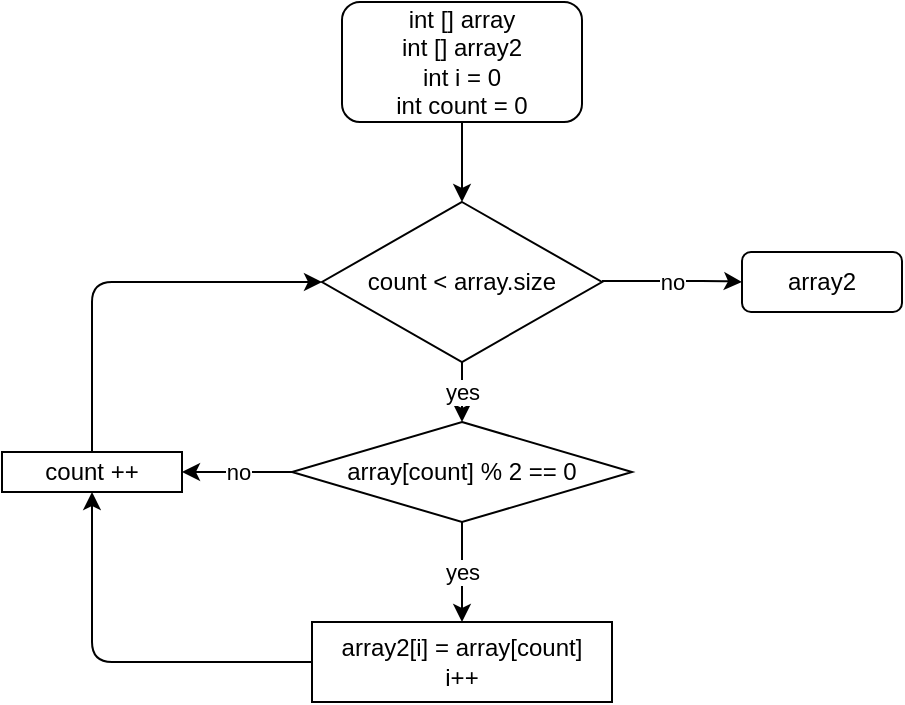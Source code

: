 <mxfile>
    <diagram id="3x05LlAfzuh76e-9YZgk" name="Page-1">
        <mxGraphModel dx="695" dy="437" grid="1" gridSize="10" guides="1" tooltips="1" connect="1" arrows="1" fold="1" page="1" pageScale="1" pageWidth="827" pageHeight="1169" math="0" shadow="0">
            <root>
                <mxCell id="0"/>
                <mxCell id="1" parent="0"/>
                <mxCell id="2" value="int [] array&lt;br&gt;int [] array2&lt;br&gt;int i = 0&lt;br&gt;int count = 0" style="rounded=1;whiteSpace=wrap;html=1;" vertex="1" parent="1">
                    <mxGeometry x="240" y="40" width="120" height="60" as="geometry"/>
                </mxCell>
                <mxCell id="3" value="" style="endArrow=classic;html=1;exitX=0.5;exitY=1;exitDx=0;exitDy=0;entryX=0.5;entryY=0;entryDx=0;entryDy=0;" edge="1" parent="1" source="2" target="5">
                    <mxGeometry width="50" height="50" relative="1" as="geometry">
                        <mxPoint x="290" y="180" as="sourcePoint"/>
                        <mxPoint x="300" y="140" as="targetPoint"/>
                    </mxGeometry>
                </mxCell>
                <mxCell id="5" value="count &amp;lt; array.size" style="rhombus;whiteSpace=wrap;html=1;" vertex="1" parent="1">
                    <mxGeometry x="230" y="140" width="140" height="80" as="geometry"/>
                </mxCell>
                <mxCell id="6" value="" style="endArrow=classic;html=1;entryX=0;entryY=0.5;entryDx=0;entryDy=0;" edge="1" parent="1" target="20">
                    <mxGeometry relative="1" as="geometry">
                        <mxPoint x="370" y="179.5" as="sourcePoint"/>
                        <mxPoint x="470" y="179.5" as="targetPoint"/>
                        <Array as="points">
                            <mxPoint x="430" y="179.5"/>
                        </Array>
                    </mxGeometry>
                </mxCell>
                <mxCell id="7" value="no" style="edgeLabel;resizable=0;html=1;align=center;verticalAlign=middle;" connectable="0" vertex="1" parent="6">
                    <mxGeometry relative="1" as="geometry"/>
                </mxCell>
                <mxCell id="8" value="" style="endArrow=classic;html=1;exitX=0.5;exitY=1;exitDx=0;exitDy=0;entryX=0.5;entryY=0;entryDx=0;entryDy=0;" edge="1" parent="1" source="5" target="11">
                    <mxGeometry relative="1" as="geometry">
                        <mxPoint x="290" y="260" as="sourcePoint"/>
                        <mxPoint x="300" y="260" as="targetPoint"/>
                    </mxGeometry>
                </mxCell>
                <mxCell id="9" value="yes" style="edgeLabel;resizable=0;html=1;align=center;verticalAlign=middle;" connectable="0" vertex="1" parent="8">
                    <mxGeometry relative="1" as="geometry"/>
                </mxCell>
                <mxCell id="13" value="no" style="edgeStyle=none;html=1;entryX=1;entryY=0.5;entryDx=0;entryDy=0;" edge="1" parent="1" source="11" target="14">
                    <mxGeometry relative="1" as="geometry">
                        <mxPoint x="170" y="275" as="targetPoint"/>
                    </mxGeometry>
                </mxCell>
                <mxCell id="16" value="yes" style="edgeStyle=none;html=1;entryX=0.5;entryY=0;entryDx=0;entryDy=0;" edge="1" parent="1" source="11" target="15">
                    <mxGeometry relative="1" as="geometry"/>
                </mxCell>
                <mxCell id="11" value="array[count] % 2 == 0" style="rhombus;whiteSpace=wrap;html=1;" vertex="1" parent="1">
                    <mxGeometry x="215" y="250" width="170" height="50" as="geometry"/>
                </mxCell>
                <mxCell id="18" style="edgeStyle=none;html=1;entryX=0;entryY=0.5;entryDx=0;entryDy=0;" edge="1" parent="1" source="14" target="5">
                    <mxGeometry relative="1" as="geometry">
                        <Array as="points">
                            <mxPoint x="115" y="180"/>
                        </Array>
                    </mxGeometry>
                </mxCell>
                <mxCell id="14" value="count ++" style="rounded=0;whiteSpace=wrap;html=1;" vertex="1" parent="1">
                    <mxGeometry x="70" y="265" width="90" height="20" as="geometry"/>
                </mxCell>
                <mxCell id="17" style="edgeStyle=none;html=1;entryX=0.5;entryY=1;entryDx=0;entryDy=0;" edge="1" parent="1" source="15" target="14">
                    <mxGeometry relative="1" as="geometry">
                        <Array as="points">
                            <mxPoint x="115" y="370"/>
                        </Array>
                    </mxGeometry>
                </mxCell>
                <mxCell id="15" value="array2[i] = array[count]&lt;br&gt;i++" style="rounded=0;whiteSpace=wrap;html=1;" vertex="1" parent="1">
                    <mxGeometry x="225" y="350" width="150" height="40" as="geometry"/>
                </mxCell>
                <mxCell id="20" value="array2" style="rounded=1;whiteSpace=wrap;html=1;" vertex="1" parent="1">
                    <mxGeometry x="440" y="165" width="80" height="30" as="geometry"/>
                </mxCell>
            </root>
        </mxGraphModel>
    </diagram>
</mxfile>
